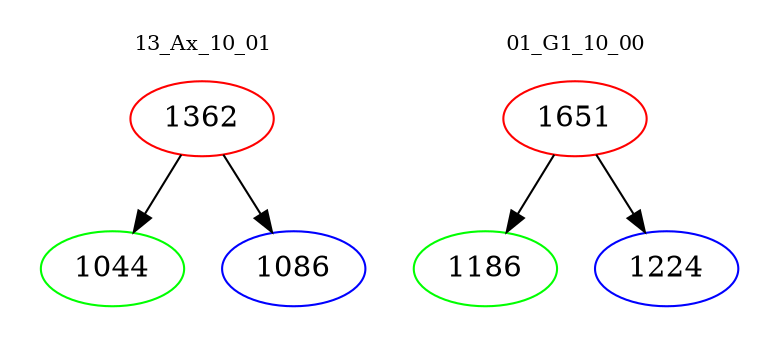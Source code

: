 digraph{
subgraph cluster_0 {
color = white
label = "13_Ax_10_01";
fontsize=10;
T0_1362 [label="1362", color="red"]
T0_1362 -> T0_1044 [color="black"]
T0_1044 [label="1044", color="green"]
T0_1362 -> T0_1086 [color="black"]
T0_1086 [label="1086", color="blue"]
}
subgraph cluster_1 {
color = white
label = "01_G1_10_00";
fontsize=10;
T1_1651 [label="1651", color="red"]
T1_1651 -> T1_1186 [color="black"]
T1_1186 [label="1186", color="green"]
T1_1651 -> T1_1224 [color="black"]
T1_1224 [label="1224", color="blue"]
}
}
